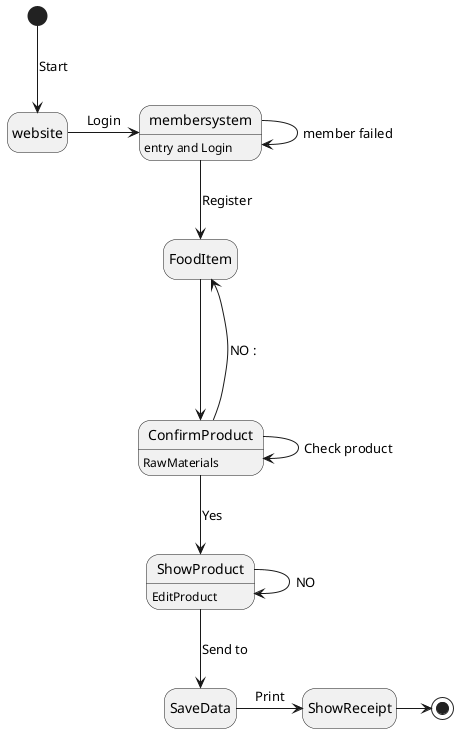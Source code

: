 @startuml stateDiagram_PlaceAnOrder
hide empty description

[*] --> website : Start
website -> membersystem: Login
membersystem -> membersystem : member failed
membersystem : entry and Login
membersystem --> FoodItem : Register
FoodItem  --> ConfirmProduct 
ConfirmProduct : RawMaterials
ConfirmProduct -> ConfirmProduct : Check product 
ConfirmProduct ---> FoodItem : NO : 
ConfirmProduct --> ShowProduct : Yes
ShowProduct : EditProduct 
ShowProduct -> ShowProduct :NO
ShowProduct --> SaveData : Send to
SaveData -> ShowReceipt : Print
ShowReceipt -> [*]

@enduml